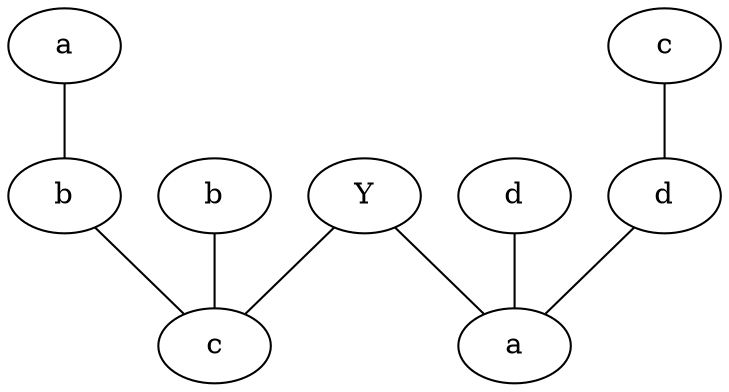 strict graph G {
  1 [ label="a" ];
  2 [ label="b" ];
  3 [ label="c" ];
  4 [ label="d" ];
  6 [ label="b" ];
  7 [ label="d" ];
  9 [ label="a" ];
  10 [ label="c" ];
  0 [ label="Y" ];
  1 -- 6;
  3 -- 7;
  0 -- 9;
  0 -- 10;
  6 -- 10;
  7 -- 9;
  2 -- 10;
  4 -- 9;
}
